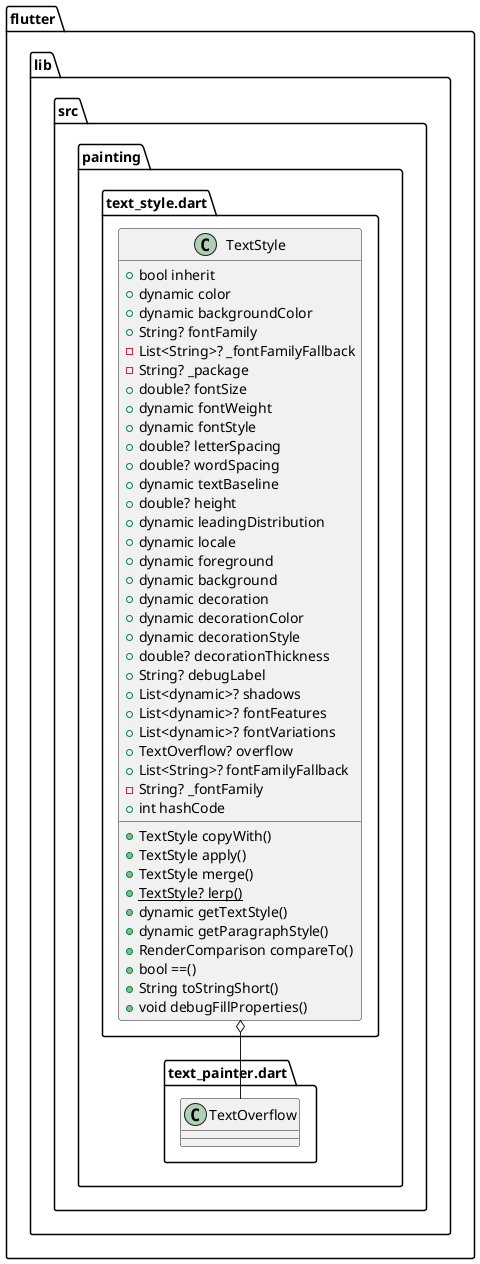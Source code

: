 @startuml
set namespaceSeparator ::

class "flutter::lib::src::painting::text_style.dart::TextStyle" {
  +bool inherit
  +dynamic color
  +dynamic backgroundColor
  +String? fontFamily
  -List<String>? _fontFamilyFallback
  -String? _package
  +double? fontSize
  +dynamic fontWeight
  +dynamic fontStyle
  +double? letterSpacing
  +double? wordSpacing
  +dynamic textBaseline
  +double? height
  +dynamic leadingDistribution
  +dynamic locale
  +dynamic foreground
  +dynamic background
  +dynamic decoration
  +dynamic decorationColor
  +dynamic decorationStyle
  +double? decorationThickness
  +String? debugLabel
  +List<dynamic>? shadows
  +List<dynamic>? fontFeatures
  +List<dynamic>? fontVariations
  +TextOverflow? overflow
  +List<String>? fontFamilyFallback
  -String? _fontFamily
  +int hashCode
  +TextStyle copyWith()
  +TextStyle apply()
  +TextStyle merge()
  {static} +TextStyle? lerp()
  +dynamic getTextStyle()
  +dynamic getParagraphStyle()
  +RenderComparison compareTo()
  +bool ==()
  +String toStringShort()
  +void debugFillProperties()
}

"flutter::lib::src::painting::text_style.dart::TextStyle" o-- "flutter::lib::src::painting::text_painter.dart::TextOverflow"


@enduml